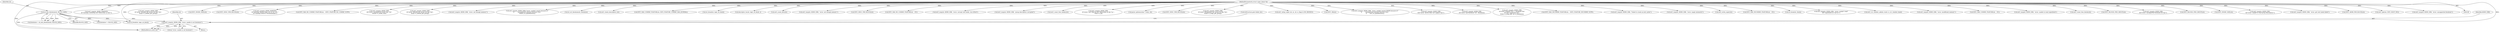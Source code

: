 digraph "0_linux_be0726d33cb8f411945884664924bed3cb8c70ee_0@pointer" {
"1000201" [label="(Call,ext2_msg(sb, KERN_ERR, \"error: unable to set blocksize\"))"];
"1000194" [label="(Call,sb_min_blocksize(sb, BLOCK_SIZE))"];
"1000110" [label="(MethodParameterIn,struct super_block *sb)"];
"1000205" [label="(ControlStructure,goto failed_sbi;)"];
"1000201" [label="(Call,ext2_msg(sb, KERN_ERR, \"error: unable to set blocksize\"))"];
"1001281" [label="(Call,ext2_msg(sb, KERN_WARNING,\n\t\t\t\"warning: mounting ext3 filesystem as ext2\"))"];
"1000898" [label="(Call,ext2_msg(sb, KERN_ERR,\n\t\t\t\"error: #inodes per group too big: %lu\",\n\t\t\tsbi->s_inodes_per_group))"];
"1000730" [label="(Call,EXT2_INODE_SIZE(sb))"];
"1000943" [label="(Call,EXT2_DESC_PER_BLOCK(sb))"];
"1000195" [label="(Identifier,sb)"];
"1000438" [label="(Call,ext2_msg(sb, KERN_WARNING,\n\t\t\t\"warning: feature flags set on rev 0 fs, \"\n\t\t\t\"running e2fsck is recommended\"))"];
"1000467" [label="(Call,EXT2_HAS_RO_COMPAT_FEATURE(sb, ~EXT2_FEATURE_RO_COMPAT_SUPP))"];
"1000668" [label="(Call,ext2_msg(sb, KERN_ERR,\n\t\t\t\t\"error: unsupported inode size: %d\",\n\t\t\t\tsbi->s_inode_size))"];
"1000234" [label="(Call,sb_bread(sb, logic_sb_block))"];
"1000860" [label="(Call,ext2_msg(sb, KERN_ERR,\n\t\t\t\"error: #blocks per group too big: %lu\",\n\t\t\tsbi->s_blocks_per_group))"];
"1000991" [label="(Call,ext2_msg(sb, KERN_ERR, \"error: not enough memory\"))"];
"1000450" [label="(Call,ext2_msg(sb, KERN_ERR,\t\"error: couldn't mount because of \"\n\t\t       \"unsupported optional features (%x)\",\n\t\t\tle32_to_cpu(features)))"];
"1000110" [label="(MethodParameterIn,struct super_block *sb)"];
"1000533" [label="(Call,sb_set_blocksize(sb, blocksize))"];
"1001051" [label="(Call,ext2_check_descriptors (sb))"];
"1001278" [label="(Call,EXT2_HAS_COMPAT_FEATURE(sb, EXT3_FEATURE_COMPAT_HAS_JOURNAL))"];
"1000559" [label="(Call,sb_bread(sb, logic_sb_block))"];
"1000196" [label="(Identifier,BLOCK_SIZE)"];
"1000203" [label="(Identifier,KERN_ERR)"];
"1001008" [label="(Call,descriptor_loc(sb, logic_sb_block, i))"];
"1001155" [label="(Call,ext2_count_dirs(sb))"];
"1000962" [label="(Call,ext2_msg(sb, KERN_ERR, \"error: not enough memory\"))"];
"1000940" [label="(Call,EXT2_DESC_PER_BLOCK(sb))"];
"1000432" [label="(Call,EXT2_HAS_RO_COMPAT_FEATURE(sb, ~0U))"];
"1001251" [label="(Call,ext2_msg(sb, KERN_ERR, \"error: corrupt root inode, run e2fsck\"))"];
"1001054" [label="(Call,ext2_msg(sb, KERN_ERR, \"group descriptors corrupted\"))"];
"1001141" [label="(Call,ext2_count_free_inodes(sb))"];
"1001307" [label="(Call,ext2_msg(sb, KERN_ERR,\n\t\t\t\"error: can't find an ext2 filesystem on dev %s.\",\n \t\t\tsb->s_id))"];
"1000389" [label="(Call,parse_options((char *) data, sb))"];
"1000192" [label="(Call,blocksize = sb_min_blocksize(sb, BLOCK_SIZE))"];
"1000803" [label="(Call,EXT2_DESC_PER_BLOCK(sb))"];
"1000879" [label="(Call,ext2_msg(sb, KERN_ERR,\n\t\t\t\"error: #fragments per group too big: %lu\",\n\t\t\tsbi->s_frags_per_group))"];
"1000202" [label="(Identifier,sb)"];
"1001286" [label="(Call,ext2_setup_super (sb, es, sb->s_flags & MS_RDONLY))"];
"1000408" [label="(Call,EXT2_SB(sb))"];
"1000471" [label="(Call,ext2_msg(sb, KERN_ERR, \"error: couldn't mount RDWR because of \"\n\t\t       \"unsupported optional features (%x)\",\n\t\t       le32_to_cpu(features)))"];
"1000517" [label="(Call,ext2_msg(sb, KERN_ERR,\n\t\t\t\t\t\"error: device does not support dax\"))"];
"1000200" [label="(Block,)"];
"1000537" [label="(Call,ext2_msg(sb, KERN_ERR,\n\t\t\t\t\"error: bad blocksize %d\", blocksize))"];
"1000838" [label="(Call,ext2_msg(sb, KERN_ERR,\n\t\t\t\"error: fragsize %lu != blocksize %lu\"\n\t\t\t\"(not supported yet)\",\n\t\t\tsbi->s_frag_size, sb->s_blocksize))"];
"1000444" [label="(Call,EXT2_HAS_INCOMPAT_FEATURE(sb, ~EXT2_FEATURE_INCOMPAT_SUPP))"];
"1001177" [label="(Call,ext2_msg(sb, KERN_ERR, \"Failed to create an mb_cache\"))"];
"1000595" [label="(Call,ext2_msg(sb, KERN_ERR, \"error: magic mismatch\"))"];
"1001299" [label="(Call,ext2_write_super(sb))"];
"1000435" [label="(Call,EXT2_HAS_INCOMPAT_FEATURE(sb, ~0U))"];
"1001018" [label="(Call,sb_bread(sb, block))"];
"1000566" [label="(Call,ext2_msg(sb, KERN_ERR, \"error: couldn't read\"\n\t\t\t\t\"superblock on 2nd try\"))"];
"1000204" [label="(Literal,\"error: unable to set blocksize\")"];
"1001114" [label="(Call,ext2_rsv_window_add(sb, &sbi->s_rsv_window_head))"];
"1001161" [label="(Call,ext2_msg(sb, KERN_ERR, \"error: insufficient memory\"))"];
"1000428" [label="(Call,EXT2_HAS_COMPAT_FEATURE(sb, ~0U))"];
"1000238" [label="(Call,ext2_msg(sb, KERN_ERR, \"error: unable to read superblock\"))"];
"1001127" [label="(Call,ext2_count_free_blocks(sb))"];
"1000207" [label="(Call,blocksize != BLOCK_SIZE)"];
"1001382" [label="(MethodReturn,static int)"];
"1000908" [label="(Call,EXT2_BLOCKS_PER_GROUP(sb))"];
"1000194" [label="(Call,sb_min_blocksize(sb, BLOCK_SIZE))"];
"1000500" [label="(Call,ext2_msg(sb, KERN_ERR,\n\t\t\t\t\t\"error: unsupported blocksize for dax\"))"];
"1000929" [label="(Call,EXT2_BLOCKS_PER_GROUP(sb))"];
"1000742" [label="(Call,EXT2_INODE_SIZE(sb))"];
"1001044" [label="(Call,ext2_msg(sb, KERN_ERR,\n\t\t\t\t\"error: unable to read group descriptors\"))"];
"1001268" [label="(Call,ext2_msg(sb, KERN_ERR, \"error: get root inode failed\"))"];
"1000796" [label="(Call,EXT2_ADDR_PER_BLOCK(sb))"];
"1001220" [label="(Call,ext2_iget(sb, EXT2_ROOT_INO))"];
"1000824" [label="(Call,ext2_msg(sb, KERN_ERR, \"error: unsupported blocksize\"))"];
"1000201" -> "1000200"  [label="AST: "];
"1000201" -> "1000204"  [label="CFG: "];
"1000202" -> "1000201"  [label="AST: "];
"1000203" -> "1000201"  [label="AST: "];
"1000204" -> "1000201"  [label="AST: "];
"1000205" -> "1000201"  [label="CFG: "];
"1000201" -> "1001382"  [label="DDG: "];
"1000201" -> "1001382"  [label="DDG: "];
"1000201" -> "1001382"  [label="DDG: "];
"1000194" -> "1000201"  [label="DDG: "];
"1000110" -> "1000201"  [label="DDG: "];
"1000194" -> "1000192"  [label="AST: "];
"1000194" -> "1000196"  [label="CFG: "];
"1000195" -> "1000194"  [label="AST: "];
"1000196" -> "1000194"  [label="AST: "];
"1000192" -> "1000194"  [label="CFG: "];
"1000194" -> "1001382"  [label="DDG: "];
"1000194" -> "1000192"  [label="DDG: "];
"1000194" -> "1000192"  [label="DDG: "];
"1000110" -> "1000194"  [label="DDG: "];
"1000194" -> "1000207"  [label="DDG: "];
"1000194" -> "1000234"  [label="DDG: "];
"1000110" -> "1000109"  [label="AST: "];
"1000110" -> "1001382"  [label="DDG: "];
"1000110" -> "1000234"  [label="DDG: "];
"1000110" -> "1000238"  [label="DDG: "];
"1000110" -> "1000389"  [label="DDG: "];
"1000110" -> "1000408"  [label="DDG: "];
"1000110" -> "1000428"  [label="DDG: "];
"1000110" -> "1000432"  [label="DDG: "];
"1000110" -> "1000435"  [label="DDG: "];
"1000110" -> "1000438"  [label="DDG: "];
"1000110" -> "1000444"  [label="DDG: "];
"1000110" -> "1000450"  [label="DDG: "];
"1000110" -> "1000467"  [label="DDG: "];
"1000110" -> "1000471"  [label="DDG: "];
"1000110" -> "1000500"  [label="DDG: "];
"1000110" -> "1000517"  [label="DDG: "];
"1000110" -> "1000533"  [label="DDG: "];
"1000110" -> "1000537"  [label="DDG: "];
"1000110" -> "1000559"  [label="DDG: "];
"1000110" -> "1000566"  [label="DDG: "];
"1000110" -> "1000595"  [label="DDG: "];
"1000110" -> "1000668"  [label="DDG: "];
"1000110" -> "1000730"  [label="DDG: "];
"1000110" -> "1000742"  [label="DDG: "];
"1000110" -> "1000796"  [label="DDG: "];
"1000110" -> "1000803"  [label="DDG: "];
"1000110" -> "1000824"  [label="DDG: "];
"1000110" -> "1000838"  [label="DDG: "];
"1000110" -> "1000860"  [label="DDG: "];
"1000110" -> "1000879"  [label="DDG: "];
"1000110" -> "1000898"  [label="DDG: "];
"1000110" -> "1000908"  [label="DDG: "];
"1000110" -> "1000929"  [label="DDG: "];
"1000110" -> "1000940"  [label="DDG: "];
"1000110" -> "1000943"  [label="DDG: "];
"1000110" -> "1000962"  [label="DDG: "];
"1000110" -> "1000991"  [label="DDG: "];
"1000110" -> "1001008"  [label="DDG: "];
"1000110" -> "1001018"  [label="DDG: "];
"1000110" -> "1001044"  [label="DDG: "];
"1000110" -> "1001051"  [label="DDG: "];
"1000110" -> "1001054"  [label="DDG: "];
"1000110" -> "1001114"  [label="DDG: "];
"1000110" -> "1001127"  [label="DDG: "];
"1000110" -> "1001141"  [label="DDG: "];
"1000110" -> "1001155"  [label="DDG: "];
"1000110" -> "1001161"  [label="DDG: "];
"1000110" -> "1001177"  [label="DDG: "];
"1000110" -> "1001220"  [label="DDG: "];
"1000110" -> "1001251"  [label="DDG: "];
"1000110" -> "1001268"  [label="DDG: "];
"1000110" -> "1001278"  [label="DDG: "];
"1000110" -> "1001281"  [label="DDG: "];
"1000110" -> "1001286"  [label="DDG: "];
"1000110" -> "1001299"  [label="DDG: "];
"1000110" -> "1001307"  [label="DDG: "];
}
